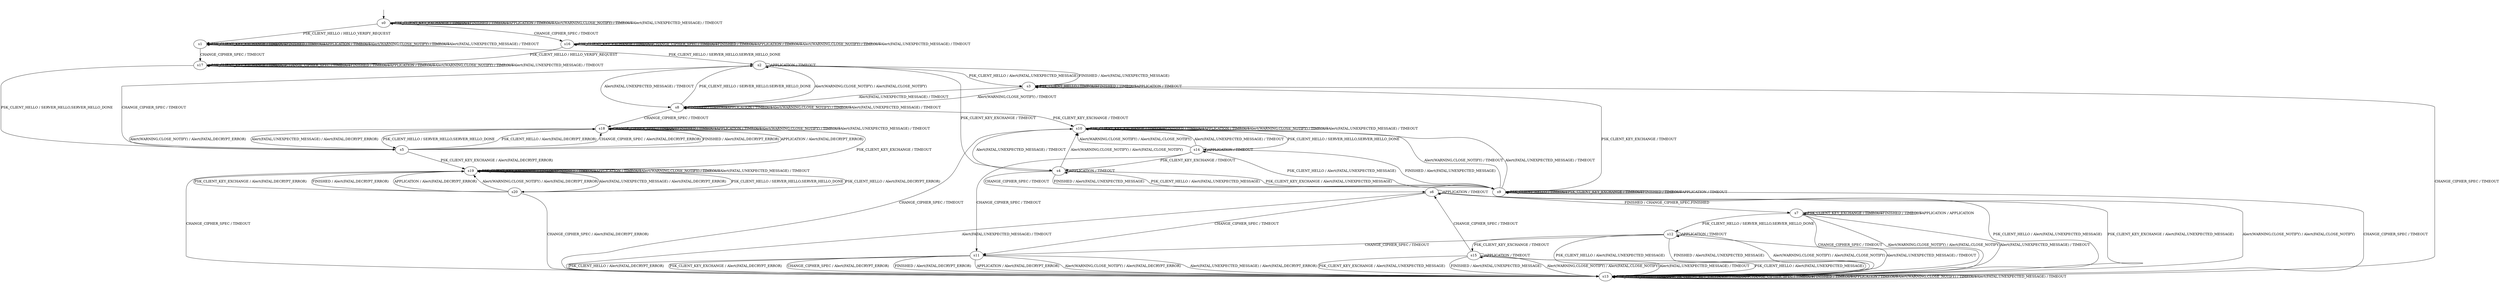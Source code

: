 digraph h4 {
s0 [label="s0"];
s1 [label="s1"];
s2 [label="s2"];
s3 [label="s3"];
s4 [label="s4"];
s5 [label="s5"];
s6 [label="s6"];
s7 [label="s7"];
s8 [label="s8"];
s9 [label="s9"];
s10 [label="s10"];
s11 [label="s11"];
s12 [label="s12"];
s13 [label="s13"];
s14 [label="s14"];
s15 [label="s15"];
s16 [label="s16"];
s17 [label="s17"];
s18 [label="s18"];
s19 [label="s19"];
s20 [label="s20"];
s0 -> s1 [label="PSK_CLIENT_HELLO / HELLO_VERIFY_REQUEST"];
s0 -> s0 [label="PSK_CLIENT_KEY_EXCHANGE / TIMEOUT"];
s0 -> s16 [label="CHANGE_CIPHER_SPEC / TIMEOUT"];
s0 -> s0 [label="FINISHED / TIMEOUT"];
s0 -> s0 [label="APPLICATION / TIMEOUT"];
s0 -> s0 [label="Alert(WARNING,CLOSE_NOTIFY) / TIMEOUT"];
s0 -> s0 [label="Alert(FATAL,UNEXPECTED_MESSAGE) / TIMEOUT"];
s1 -> s2 [label="PSK_CLIENT_HELLO / SERVER_HELLO,SERVER_HELLO_DONE"];
s1 -> s1 [label="PSK_CLIENT_KEY_EXCHANGE / TIMEOUT"];
s1 -> s17 [label="CHANGE_CIPHER_SPEC / TIMEOUT"];
s1 -> s1 [label="FINISHED / TIMEOUT"];
s1 -> s1 [label="APPLICATION / TIMEOUT"];
s1 -> s1 [label="Alert(WARNING,CLOSE_NOTIFY) / TIMEOUT"];
s1 -> s1 [label="Alert(FATAL,UNEXPECTED_MESSAGE) / TIMEOUT"];
s2 -> s3 [label="PSK_CLIENT_HELLO / Alert(FATAL,UNEXPECTED_MESSAGE)"];
s2 -> s4 [label="PSK_CLIENT_KEY_EXCHANGE / TIMEOUT"];
s2 -> s5 [label="CHANGE_CIPHER_SPEC / TIMEOUT"];
s2 -> s3 [label="FINISHED / Alert(FATAL,UNEXPECTED_MESSAGE)"];
s2 -> s2 [label="APPLICATION / TIMEOUT"];
s2 -> s8 [label="Alert(WARNING,CLOSE_NOTIFY) / Alert(FATAL,CLOSE_NOTIFY)"];
s2 -> s8 [label="Alert(FATAL,UNEXPECTED_MESSAGE) / TIMEOUT"];
s3 -> s3 [label="PSK_CLIENT_HELLO / TIMEOUT"];
s3 -> s9 [label="PSK_CLIENT_KEY_EXCHANGE / TIMEOUT"];
s3 -> s13 [label="CHANGE_CIPHER_SPEC / TIMEOUT"];
s3 -> s3 [label="FINISHED / TIMEOUT"];
s3 -> s3 [label="APPLICATION / TIMEOUT"];
s3 -> s8 [label="Alert(WARNING,CLOSE_NOTIFY) / TIMEOUT"];
s3 -> s8 [label="Alert(FATAL,UNEXPECTED_MESSAGE) / TIMEOUT"];
s4 -> s9 [label="PSK_CLIENT_HELLO / Alert(FATAL,UNEXPECTED_MESSAGE)"];
s4 -> s9 [label="PSK_CLIENT_KEY_EXCHANGE / Alert(FATAL,UNEXPECTED_MESSAGE)"];
s4 -> s6 [label="CHANGE_CIPHER_SPEC / TIMEOUT"];
s4 -> s9 [label="FINISHED / Alert(FATAL,UNEXPECTED_MESSAGE)"];
s4 -> s4 [label="APPLICATION / TIMEOUT"];
s4 -> s10 [label="Alert(WARNING,CLOSE_NOTIFY) / Alert(FATAL,CLOSE_NOTIFY)"];
s4 -> s10 [label="Alert(FATAL,UNEXPECTED_MESSAGE) / TIMEOUT"];
s5 -> s18 [label="PSK_CLIENT_HELLO / Alert(FATAL,DECRYPT_ERROR)"];
s5 -> s19 [label="PSK_CLIENT_KEY_EXCHANGE / Alert(FATAL,DECRYPT_ERROR)"];
s5 -> s18 [label="CHANGE_CIPHER_SPEC / Alert(FATAL,DECRYPT_ERROR)"];
s5 -> s18 [label="FINISHED / Alert(FATAL,DECRYPT_ERROR)"];
s5 -> s18 [label="APPLICATION / Alert(FATAL,DECRYPT_ERROR)"];
s5 -> s18 [label="Alert(WARNING,CLOSE_NOTIFY) / Alert(FATAL,DECRYPT_ERROR)"];
s5 -> s18 [label="Alert(FATAL,UNEXPECTED_MESSAGE) / Alert(FATAL,DECRYPT_ERROR)"];
s6 -> s13 [label="PSK_CLIENT_HELLO / Alert(FATAL,UNEXPECTED_MESSAGE)"];
s6 -> s13 [label="PSK_CLIENT_KEY_EXCHANGE / Alert(FATAL,UNEXPECTED_MESSAGE)"];
s6 -> s11 [label="CHANGE_CIPHER_SPEC / TIMEOUT"];
s6 -> s7 [label="FINISHED / CHANGE_CIPHER_SPEC,FINISHED"];
s6 -> s6 [label="APPLICATION / TIMEOUT"];
s6 -> s13 [label="Alert(WARNING,CLOSE_NOTIFY) / Alert(FATAL,CLOSE_NOTIFY)"];
s6 -> s13 [label="Alert(FATAL,UNEXPECTED_MESSAGE) / TIMEOUT"];
s7 -> s12 [label="PSK_CLIENT_HELLO / SERVER_HELLO,SERVER_HELLO_DONE"];
s7 -> s7 [label="PSK_CLIENT_KEY_EXCHANGE / TIMEOUT"];
s7 -> s13 [label="CHANGE_CIPHER_SPEC / TIMEOUT"];
s7 -> s7 [label="FINISHED / TIMEOUT"];
s7 -> s7 [label="APPLICATION / APPLICATION"];
s7 -> s13 [label="Alert(WARNING,CLOSE_NOTIFY) / Alert(FATAL,CLOSE_NOTIFY)"];
s7 -> s13 [label="Alert(FATAL,UNEXPECTED_MESSAGE) / TIMEOUT"];
s8 -> s2 [label="PSK_CLIENT_HELLO / SERVER_HELLO,SERVER_HELLO_DONE"];
s8 -> s10 [label="PSK_CLIENT_KEY_EXCHANGE / TIMEOUT"];
s8 -> s18 [label="CHANGE_CIPHER_SPEC / TIMEOUT"];
s8 -> s8 [label="FINISHED / TIMEOUT"];
s8 -> s8 [label="APPLICATION / TIMEOUT"];
s8 -> s8 [label="Alert(WARNING,CLOSE_NOTIFY) / TIMEOUT"];
s8 -> s8 [label="Alert(FATAL,UNEXPECTED_MESSAGE) / TIMEOUT"];
s9 -> s9 [label="PSK_CLIENT_HELLO / TIMEOUT"];
s9 -> s9 [label="PSK_CLIENT_KEY_EXCHANGE / TIMEOUT"];
s9 -> s13 [label="CHANGE_CIPHER_SPEC / TIMEOUT"];
s9 -> s9 [label="FINISHED / TIMEOUT"];
s9 -> s9 [label="APPLICATION / TIMEOUT"];
s9 -> s10 [label="Alert(WARNING,CLOSE_NOTIFY) / TIMEOUT"];
s9 -> s10 [label="Alert(FATAL,UNEXPECTED_MESSAGE) / TIMEOUT"];
s10 -> s14 [label="PSK_CLIENT_HELLO / SERVER_HELLO,SERVER_HELLO_DONE"];
s10 -> s10 [label="PSK_CLIENT_KEY_EXCHANGE / TIMEOUT"];
s10 -> s13 [label="CHANGE_CIPHER_SPEC / TIMEOUT"];
s10 -> s10 [label="FINISHED / TIMEOUT"];
s10 -> s10 [label="APPLICATION / TIMEOUT"];
s10 -> s10 [label="Alert(WARNING,CLOSE_NOTIFY) / TIMEOUT"];
s10 -> s10 [label="Alert(FATAL,UNEXPECTED_MESSAGE) / TIMEOUT"];
s11 -> s13 [label="PSK_CLIENT_HELLO / Alert(FATAL,DECRYPT_ERROR)"];
s11 -> s13 [label="PSK_CLIENT_KEY_EXCHANGE / Alert(FATAL,DECRYPT_ERROR)"];
s11 -> s13 [label="CHANGE_CIPHER_SPEC / Alert(FATAL,DECRYPT_ERROR)"];
s11 -> s13 [label="FINISHED / Alert(FATAL,DECRYPT_ERROR)"];
s11 -> s13 [label="APPLICATION / Alert(FATAL,DECRYPT_ERROR)"];
s11 -> s13 [label="Alert(WARNING,CLOSE_NOTIFY) / Alert(FATAL,DECRYPT_ERROR)"];
s11 -> s13 [label="Alert(FATAL,UNEXPECTED_MESSAGE) / Alert(FATAL,DECRYPT_ERROR)"];
s12 -> s13 [label="PSK_CLIENT_HELLO / Alert(FATAL,UNEXPECTED_MESSAGE)"];
s12 -> s15 [label="PSK_CLIENT_KEY_EXCHANGE / TIMEOUT"];
s12 -> s11 [label="CHANGE_CIPHER_SPEC / TIMEOUT"];
s12 -> s13 [label="FINISHED / Alert(FATAL,UNEXPECTED_MESSAGE)"];
s12 -> s12 [label="APPLICATION / TIMEOUT"];
s12 -> s13 [label="Alert(WARNING,CLOSE_NOTIFY) / Alert(FATAL,CLOSE_NOTIFY)"];
s12 -> s13 [label="Alert(FATAL,UNEXPECTED_MESSAGE) / TIMEOUT"];
s13 -> s13 [label="PSK_CLIENT_HELLO / TIMEOUT"];
s13 -> s13 [label="PSK_CLIENT_KEY_EXCHANGE / TIMEOUT"];
s13 -> s13 [label="CHANGE_CIPHER_SPEC / TIMEOUT"];
s13 -> s13 [label="FINISHED / TIMEOUT"];
s13 -> s13 [label="APPLICATION / TIMEOUT"];
s13 -> s13 [label="Alert(WARNING,CLOSE_NOTIFY) / TIMEOUT"];
s13 -> s13 [label="Alert(FATAL,UNEXPECTED_MESSAGE) / TIMEOUT"];
s14 -> s9 [label="PSK_CLIENT_HELLO / Alert(FATAL,UNEXPECTED_MESSAGE)"];
s14 -> s4 [label="PSK_CLIENT_KEY_EXCHANGE / TIMEOUT"];
s14 -> s11 [label="CHANGE_CIPHER_SPEC / TIMEOUT"];
s14 -> s9 [label="FINISHED / Alert(FATAL,UNEXPECTED_MESSAGE)"];
s14 -> s14 [label="APPLICATION / TIMEOUT"];
s14 -> s10 [label="Alert(WARNING,CLOSE_NOTIFY) / Alert(FATAL,CLOSE_NOTIFY)"];
s14 -> s10 [label="Alert(FATAL,UNEXPECTED_MESSAGE) / TIMEOUT"];
s15 -> s13 [label="PSK_CLIENT_HELLO / Alert(FATAL,UNEXPECTED_MESSAGE)"];
s15 -> s13 [label="PSK_CLIENT_KEY_EXCHANGE / Alert(FATAL,UNEXPECTED_MESSAGE)"];
s15 -> s6 [label="CHANGE_CIPHER_SPEC / TIMEOUT"];
s15 -> s13 [label="FINISHED / Alert(FATAL,UNEXPECTED_MESSAGE)"];
s15 -> s15 [label="APPLICATION / TIMEOUT"];
s15 -> s13 [label="Alert(WARNING,CLOSE_NOTIFY) / Alert(FATAL,CLOSE_NOTIFY)"];
s15 -> s13 [label="Alert(FATAL,UNEXPECTED_MESSAGE) / TIMEOUT"];
s16 -> s17 [label="PSK_CLIENT_HELLO / HELLO_VERIFY_REQUEST"];
s16 -> s16 [label="PSK_CLIENT_KEY_EXCHANGE / TIMEOUT"];
s16 -> s16 [label="CHANGE_CIPHER_SPEC / TIMEOUT"];
s16 -> s16 [label="FINISHED / TIMEOUT"];
s16 -> s16 [label="APPLICATION / TIMEOUT"];
s16 -> s16 [label="Alert(WARNING,CLOSE_NOTIFY) / TIMEOUT"];
s16 -> s16 [label="Alert(FATAL,UNEXPECTED_MESSAGE) / TIMEOUT"];
s17 -> s5 [label="PSK_CLIENT_HELLO / SERVER_HELLO,SERVER_HELLO_DONE"];
s17 -> s17 [label="PSK_CLIENT_KEY_EXCHANGE / TIMEOUT"];
s17 -> s17 [label="CHANGE_CIPHER_SPEC / TIMEOUT"];
s17 -> s17 [label="FINISHED / TIMEOUT"];
s17 -> s17 [label="APPLICATION / TIMEOUT"];
s17 -> s17 [label="Alert(WARNING,CLOSE_NOTIFY) / TIMEOUT"];
s17 -> s17 [label="Alert(FATAL,UNEXPECTED_MESSAGE) / TIMEOUT"];
s18 -> s5 [label="PSK_CLIENT_HELLO / SERVER_HELLO,SERVER_HELLO_DONE"];
s18 -> s19 [label="PSK_CLIENT_KEY_EXCHANGE / TIMEOUT"];
s18 -> s18 [label="CHANGE_CIPHER_SPEC / TIMEOUT"];
s18 -> s18 [label="FINISHED / TIMEOUT"];
s18 -> s18 [label="APPLICATION / TIMEOUT"];
s18 -> s18 [label="Alert(WARNING,CLOSE_NOTIFY) / TIMEOUT"];
s18 -> s18 [label="Alert(FATAL,UNEXPECTED_MESSAGE) / TIMEOUT"];
s19 -> s20 [label="PSK_CLIENT_HELLO / SERVER_HELLO,SERVER_HELLO_DONE"];
s19 -> s19 [label="PSK_CLIENT_KEY_EXCHANGE / TIMEOUT"];
s19 -> s13 [label="CHANGE_CIPHER_SPEC / TIMEOUT"];
s19 -> s19 [label="FINISHED / TIMEOUT"];
s19 -> s19 [label="APPLICATION / TIMEOUT"];
s19 -> s19 [label="Alert(WARNING,CLOSE_NOTIFY) / TIMEOUT"];
s19 -> s19 [label="Alert(FATAL,UNEXPECTED_MESSAGE) / TIMEOUT"];
s20 -> s19 [label="PSK_CLIENT_HELLO / Alert(FATAL,DECRYPT_ERROR)"];
s20 -> s19 [label="PSK_CLIENT_KEY_EXCHANGE / Alert(FATAL,DECRYPT_ERROR)"];
s20 -> s13 [label="CHANGE_CIPHER_SPEC / Alert(FATAL,DECRYPT_ERROR)"];
s20 -> s19 [label="FINISHED / Alert(FATAL,DECRYPT_ERROR)"];
s20 -> s19 [label="APPLICATION / Alert(FATAL,DECRYPT_ERROR)"];
s20 -> s19 [label="Alert(WARNING,CLOSE_NOTIFY) / Alert(FATAL,DECRYPT_ERROR)"];
s20 -> s19 [label="Alert(FATAL,UNEXPECTED_MESSAGE) / Alert(FATAL,DECRYPT_ERROR)"];
__start0 [shape=none, label=""];
__start0 -> s0 [label=""];
}
